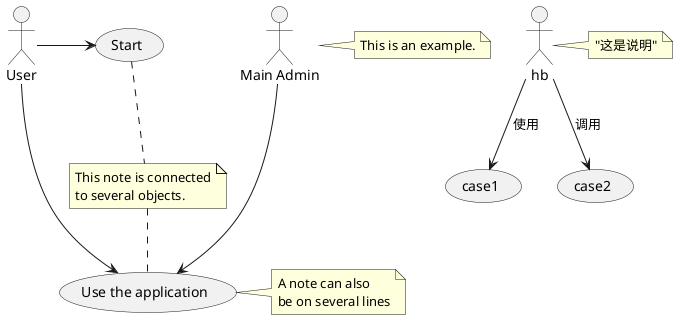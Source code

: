 @startuml
'https://plantuml.com/use-case-diagram

:Main Admin: as Admin
(Use the application) as (Use)


User -> (Start)
User --> (Use)

Admin ---> (Use)

note right of Admin : This is an example.

note right of (Use)
A note can also
be on several lines
end note

note "This note is connected\nto several objects." as N2
(Start) .. N2
N2 .. (Use)


'---------------------

:hb:
(case1)
(case2)

hb --> case1: 使用
hb --> case2: 调用

note right of hb: "这是说明"


@enduml